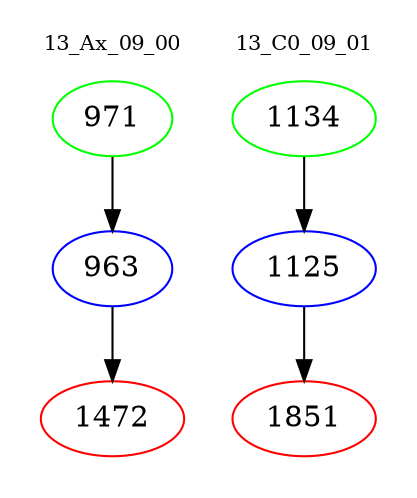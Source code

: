 digraph{
subgraph cluster_0 {
color = white
label = "13_Ax_09_00";
fontsize=10;
T0_971 [label="971", color="green"]
T0_971 -> T0_963 [color="black"]
T0_963 [label="963", color="blue"]
T0_963 -> T0_1472 [color="black"]
T0_1472 [label="1472", color="red"]
}
subgraph cluster_1 {
color = white
label = "13_C0_09_01";
fontsize=10;
T1_1134 [label="1134", color="green"]
T1_1134 -> T1_1125 [color="black"]
T1_1125 [label="1125", color="blue"]
T1_1125 -> T1_1851 [color="black"]
T1_1851 [label="1851", color="red"]
}
}

